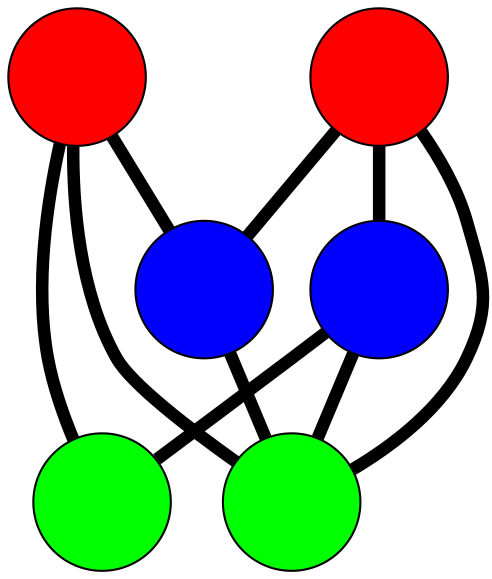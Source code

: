 graph G {
	graph [bb="-122.33,-115.54,123.38,114.06",
		overlap=false,
		sep=0.0,
		splines=true
	];
	node [color=black,
		fixedsize=true,
		fontname="Latin Modern Math",
		fontsize=42,
		height=.92,
		label="\N",
		penwidth=1,
		shape=circle,
		width=.92
	];
	edge [color=black,
		penwidth=6,
		style=bold
	];
	0	 [fillcolor=red,
		height=0.91667,
		label="",
		pos="-89.33,-15.282",
		style=filled,
		width=0.91667];
	2	 [fillcolor=blue,
		height=0.91667,
		label="",
		pos="-8.2621,-82.542",
		style=filled,
		width=0.91667];
	0 -- 2	 [pos="-63.679,-36.564 -54.124,-44.492 -43.286,-53.483 -33.746,-61.399"];
	3	 [fillcolor=blue,
		height=0.91667,
		label="",
		pos="-40.524,81.06",
		style=filled,
		width=0.91667];
	0 -- 3	 [pos="-74.288,14.41 -68.35,26.131 -61.541,39.573 -55.6,51.3"];
	5	 [fillcolor=green,
		height=0.91667,
		label="",
		pos="-13.925,7.053",
		style=filled,
		width=0.91667];
	0 -- 5	 [pos="-57.351,-5.8102 -53.498,-4.6688 -49.563,-3.5032 -45.712,-2.3626"];
	1	 [fillcolor=red,
		height=0.91667,
		label="",
		pos="61.661,55.499",
		style=filled,
		width=0.91667];
	1 -- 3	 [pos="29.609,63.516 17.552,66.532 3.8438,69.962 -8.235,72.983"];
	4	 [fillcolor=green,
		height=0.91667,
		label="",
		pos="90.38,-45.788",
		style=filled,
		width=0.91667];
	1 -- 4	 [pos="70.669,23.729 74.058,11.778 77.91,-1.8099 81.305,-13.782"];
	1 -- 5	 [pos="33.516,37.459 27.136,33.37 20.363,29.029 13.993,24.946"];
	2 -- 4	 [pos="22.678,-71.013 34.317,-66.677 47.55,-61.746 59.21,-57.402"];
	2 -- 5	 [pos="-10.354,-49.435 -10.84,-41.758 -11.356,-33.589 -11.841,-25.918"];
	3 -- 5	 [pos="-29.244,49.675 -27.884,45.893 -26.496,42.03 -25.138,38.251"];
}
